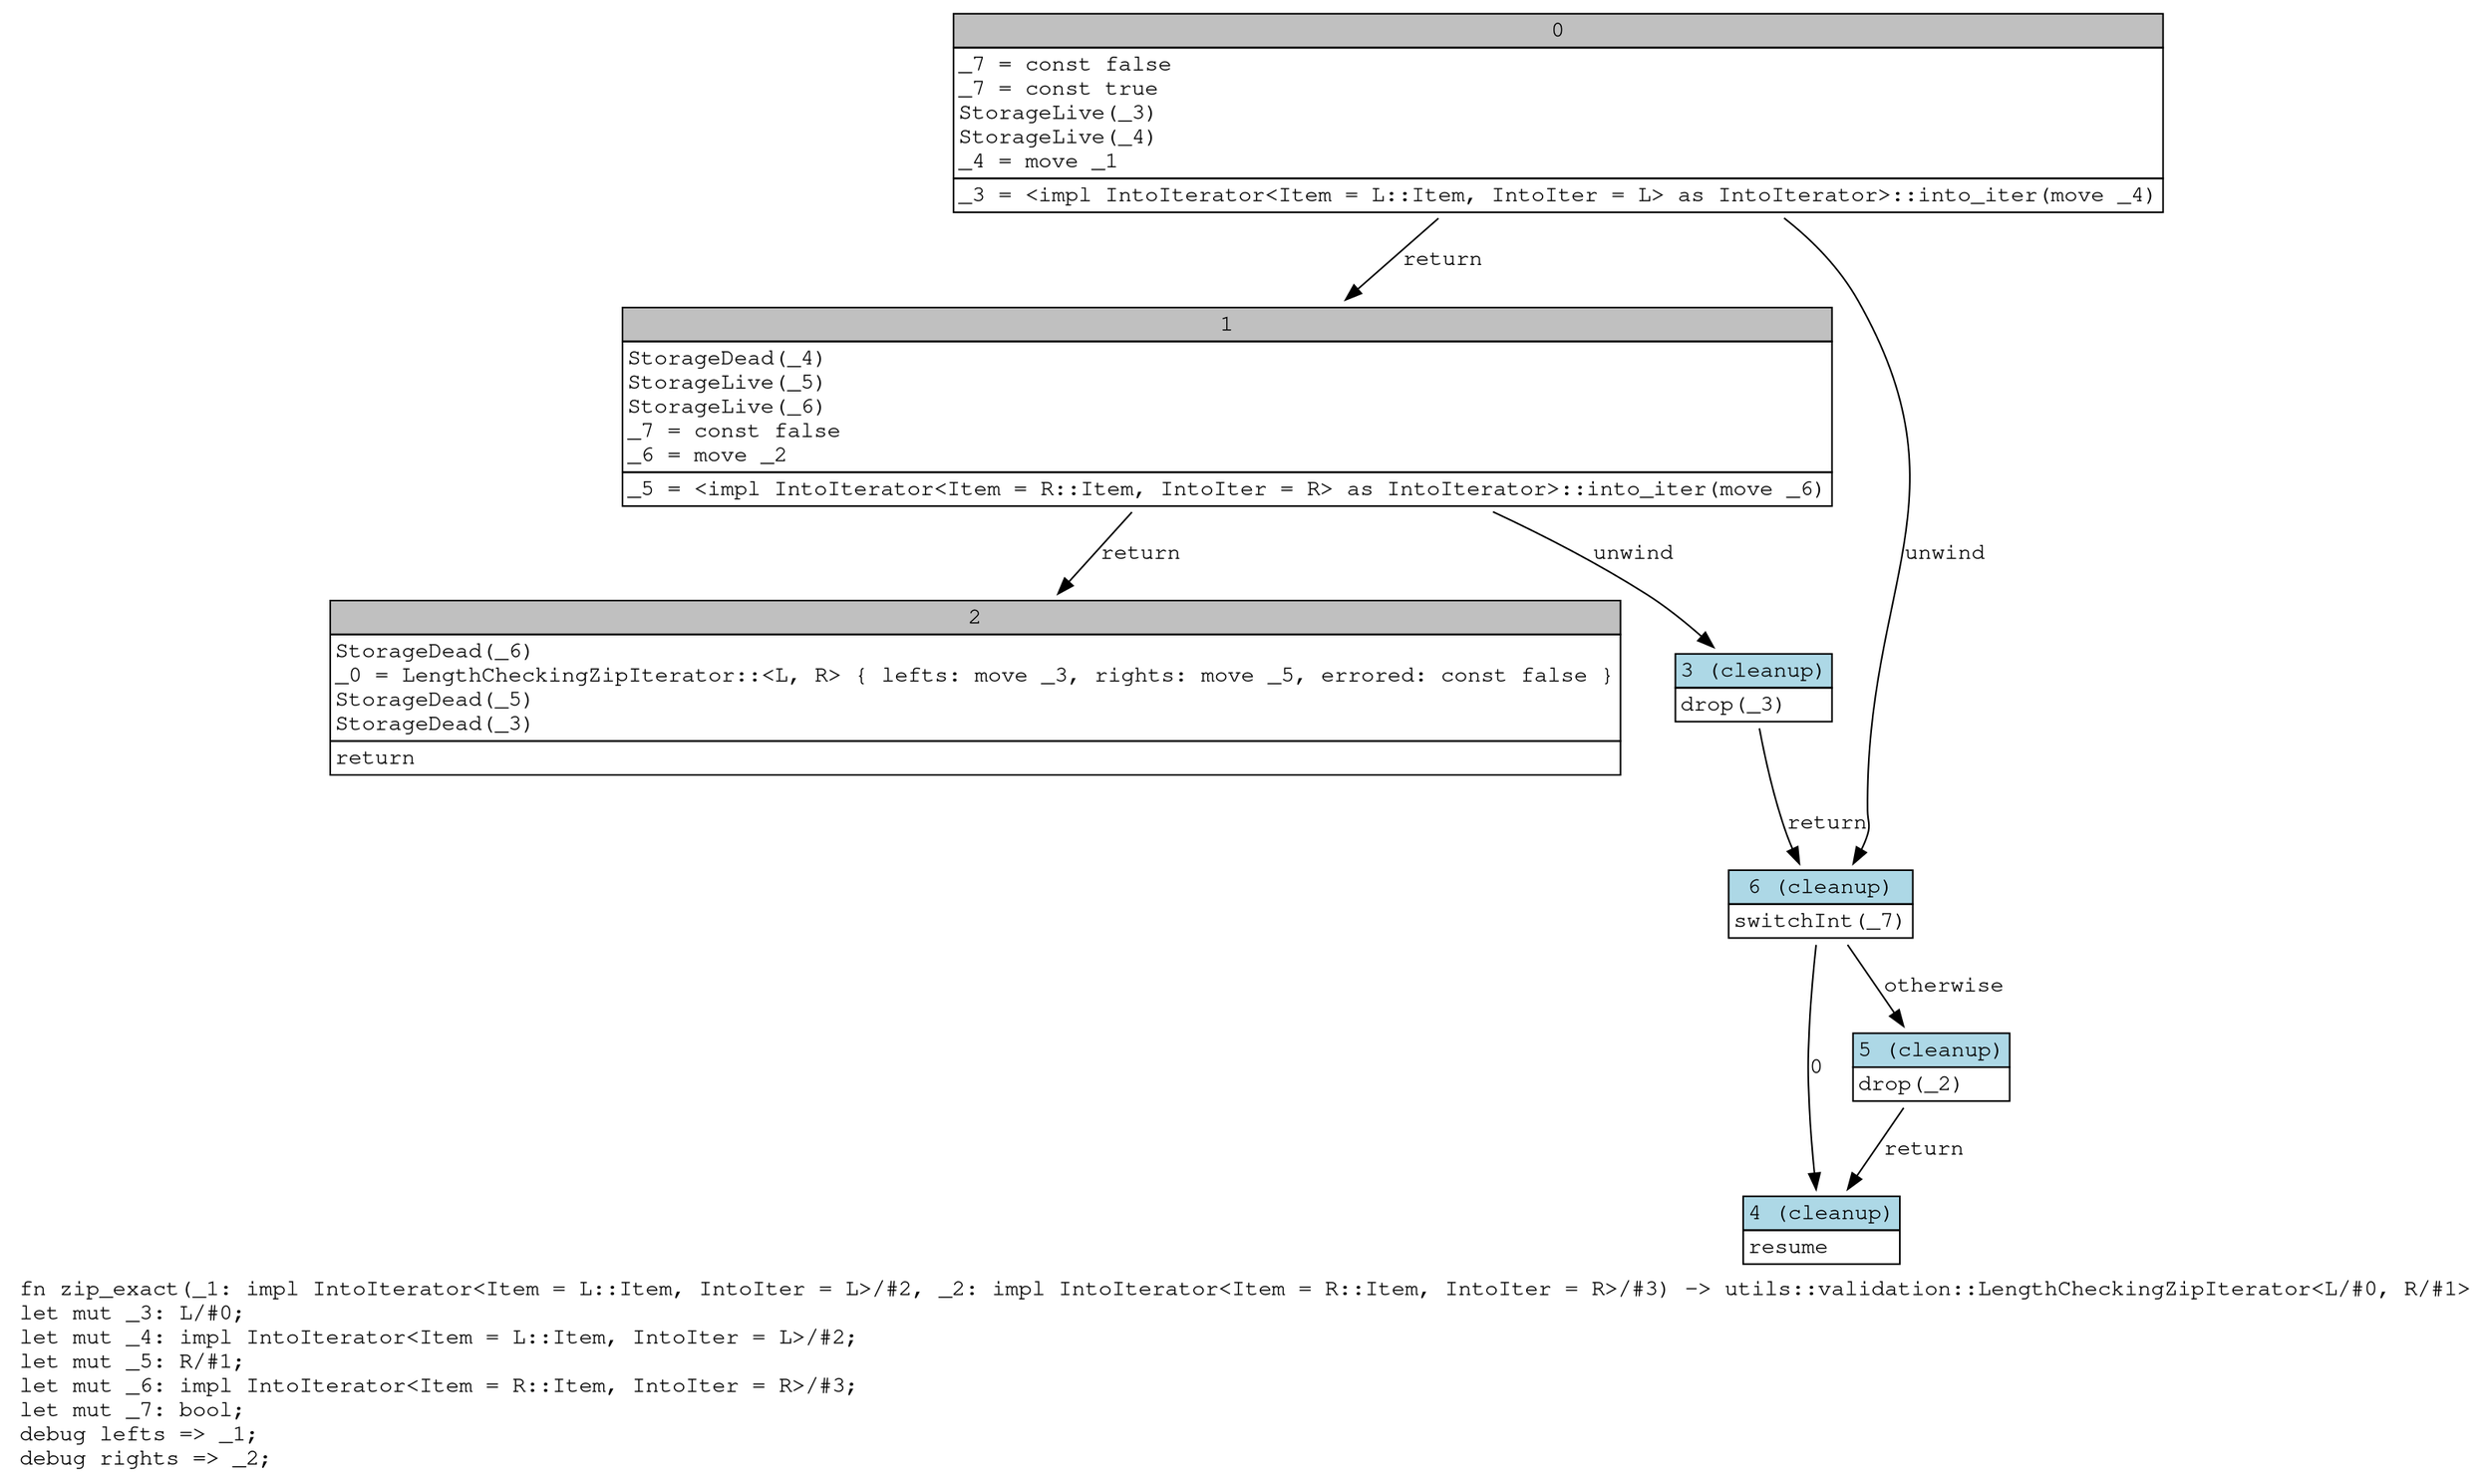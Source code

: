 digraph Mir_0_2830 {
    graph [fontname="Courier, monospace"];
    node [fontname="Courier, monospace"];
    edge [fontname="Courier, monospace"];
    label=<fn zip_exact(_1: impl IntoIterator&lt;Item = L::Item, IntoIter = L&gt;/#2, _2: impl IntoIterator&lt;Item = R::Item, IntoIter = R&gt;/#3) -&gt; utils::validation::LengthCheckingZipIterator&lt;L/#0, R/#1&gt;<br align="left"/>let mut _3: L/#0;<br align="left"/>let mut _4: impl IntoIterator&lt;Item = L::Item, IntoIter = L&gt;/#2;<br align="left"/>let mut _5: R/#1;<br align="left"/>let mut _6: impl IntoIterator&lt;Item = R::Item, IntoIter = R&gt;/#3;<br align="left"/>let mut _7: bool;<br align="left"/>debug lefts =&gt; _1;<br align="left"/>debug rights =&gt; _2;<br align="left"/>>;
    bb0__0_2830 [shape="none", label=<<table border="0" cellborder="1" cellspacing="0"><tr><td bgcolor="gray" align="center" colspan="1">0</td></tr><tr><td align="left" balign="left">_7 = const false<br/>_7 = const true<br/>StorageLive(_3)<br/>StorageLive(_4)<br/>_4 = move _1<br/></td></tr><tr><td align="left">_3 = &lt;impl IntoIterator&lt;Item = L::Item, IntoIter = L&gt; as IntoIterator&gt;::into_iter(move _4)</td></tr></table>>];
    bb1__0_2830 [shape="none", label=<<table border="0" cellborder="1" cellspacing="0"><tr><td bgcolor="gray" align="center" colspan="1">1</td></tr><tr><td align="left" balign="left">StorageDead(_4)<br/>StorageLive(_5)<br/>StorageLive(_6)<br/>_7 = const false<br/>_6 = move _2<br/></td></tr><tr><td align="left">_5 = &lt;impl IntoIterator&lt;Item = R::Item, IntoIter = R&gt; as IntoIterator&gt;::into_iter(move _6)</td></tr></table>>];
    bb2__0_2830 [shape="none", label=<<table border="0" cellborder="1" cellspacing="0"><tr><td bgcolor="gray" align="center" colspan="1">2</td></tr><tr><td align="left" balign="left">StorageDead(_6)<br/>_0 = LengthCheckingZipIterator::&lt;L, R&gt; { lefts: move _3, rights: move _5, errored: const false }<br/>StorageDead(_5)<br/>StorageDead(_3)<br/></td></tr><tr><td align="left">return</td></tr></table>>];
    bb3__0_2830 [shape="none", label=<<table border="0" cellborder="1" cellspacing="0"><tr><td bgcolor="lightblue" align="center" colspan="1">3 (cleanup)</td></tr><tr><td align="left">drop(_3)</td></tr></table>>];
    bb4__0_2830 [shape="none", label=<<table border="0" cellborder="1" cellspacing="0"><tr><td bgcolor="lightblue" align="center" colspan="1">4 (cleanup)</td></tr><tr><td align="left">resume</td></tr></table>>];
    bb5__0_2830 [shape="none", label=<<table border="0" cellborder="1" cellspacing="0"><tr><td bgcolor="lightblue" align="center" colspan="1">5 (cleanup)</td></tr><tr><td align="left">drop(_2)</td></tr></table>>];
    bb6__0_2830 [shape="none", label=<<table border="0" cellborder="1" cellspacing="0"><tr><td bgcolor="lightblue" align="center" colspan="1">6 (cleanup)</td></tr><tr><td align="left">switchInt(_7)</td></tr></table>>];
    bb0__0_2830 -> bb1__0_2830 [label="return"];
    bb0__0_2830 -> bb6__0_2830 [label="unwind"];
    bb1__0_2830 -> bb2__0_2830 [label="return"];
    bb1__0_2830 -> bb3__0_2830 [label="unwind"];
    bb3__0_2830 -> bb6__0_2830 [label="return"];
    bb5__0_2830 -> bb4__0_2830 [label="return"];
    bb6__0_2830 -> bb4__0_2830 [label="0"];
    bb6__0_2830 -> bb5__0_2830 [label="otherwise"];
}
